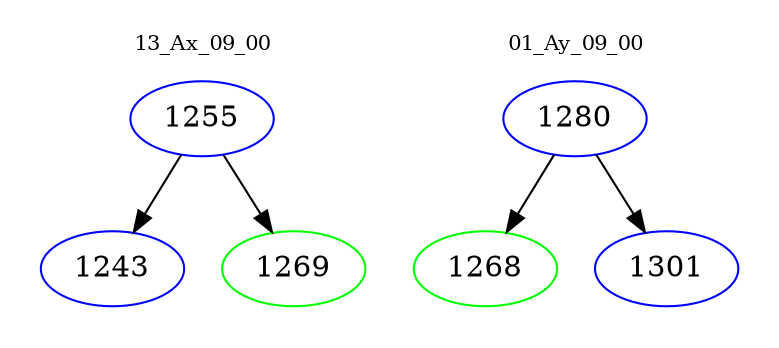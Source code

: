 digraph{
subgraph cluster_0 {
color = white
label = "13_Ax_09_00";
fontsize=10;
T0_1255 [label="1255", color="blue"]
T0_1255 -> T0_1243 [color="black"]
T0_1243 [label="1243", color="blue"]
T0_1255 -> T0_1269 [color="black"]
T0_1269 [label="1269", color="green"]
}
subgraph cluster_1 {
color = white
label = "01_Ay_09_00";
fontsize=10;
T1_1280 [label="1280", color="blue"]
T1_1280 -> T1_1268 [color="black"]
T1_1268 [label="1268", color="green"]
T1_1280 -> T1_1301 [color="black"]
T1_1301 [label="1301", color="blue"]
}
}
